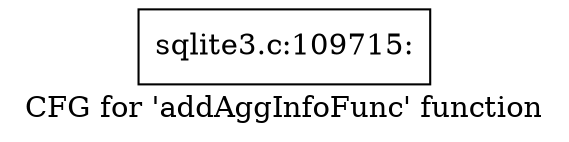 digraph "CFG for 'addAggInfoFunc' function" {
	label="CFG for 'addAggInfoFunc' function";

	Node0x55c0f9c27f10 [shape=record,label="{sqlite3.c:109715:}"];
}
